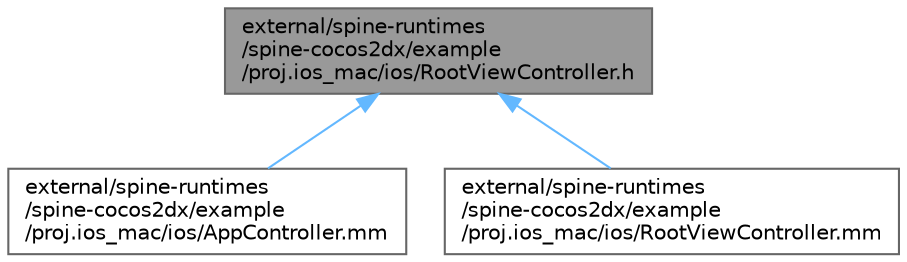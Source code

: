 digraph "external/spine-runtimes/spine-cocos2dx/example/proj.ios_mac/ios/RootViewController.h"
{
 // LATEX_PDF_SIZE
  bgcolor="transparent";
  edge [fontname=Helvetica,fontsize=10,labelfontname=Helvetica,labelfontsize=10];
  node [fontname=Helvetica,fontsize=10,shape=box,height=0.2,width=0.4];
  Node1 [id="Node000001",label="external/spine-runtimes\l/spine-cocos2dx/example\l/proj.ios_mac/ios/RootViewController.h",height=0.2,width=0.4,color="gray40", fillcolor="grey60", style="filled", fontcolor="black",tooltip=" "];
  Node1 -> Node2 [id="edge3_Node000001_Node000002",dir="back",color="steelblue1",style="solid",tooltip=" "];
  Node2 [id="Node000002",label="external/spine-runtimes\l/spine-cocos2dx/example\l/proj.ios_mac/ios/AppController.mm",height=0.2,width=0.4,color="grey40", fillcolor="white", style="filled",URL="$_app_controller_8mm.html",tooltip=" "];
  Node1 -> Node3 [id="edge4_Node000001_Node000003",dir="back",color="steelblue1",style="solid",tooltip=" "];
  Node3 [id="Node000003",label="external/spine-runtimes\l/spine-cocos2dx/example\l/proj.ios_mac/ios/RootViewController.mm",height=0.2,width=0.4,color="grey40", fillcolor="white", style="filled",URL="$_root_view_controller_8mm.html",tooltip=" "];
}
